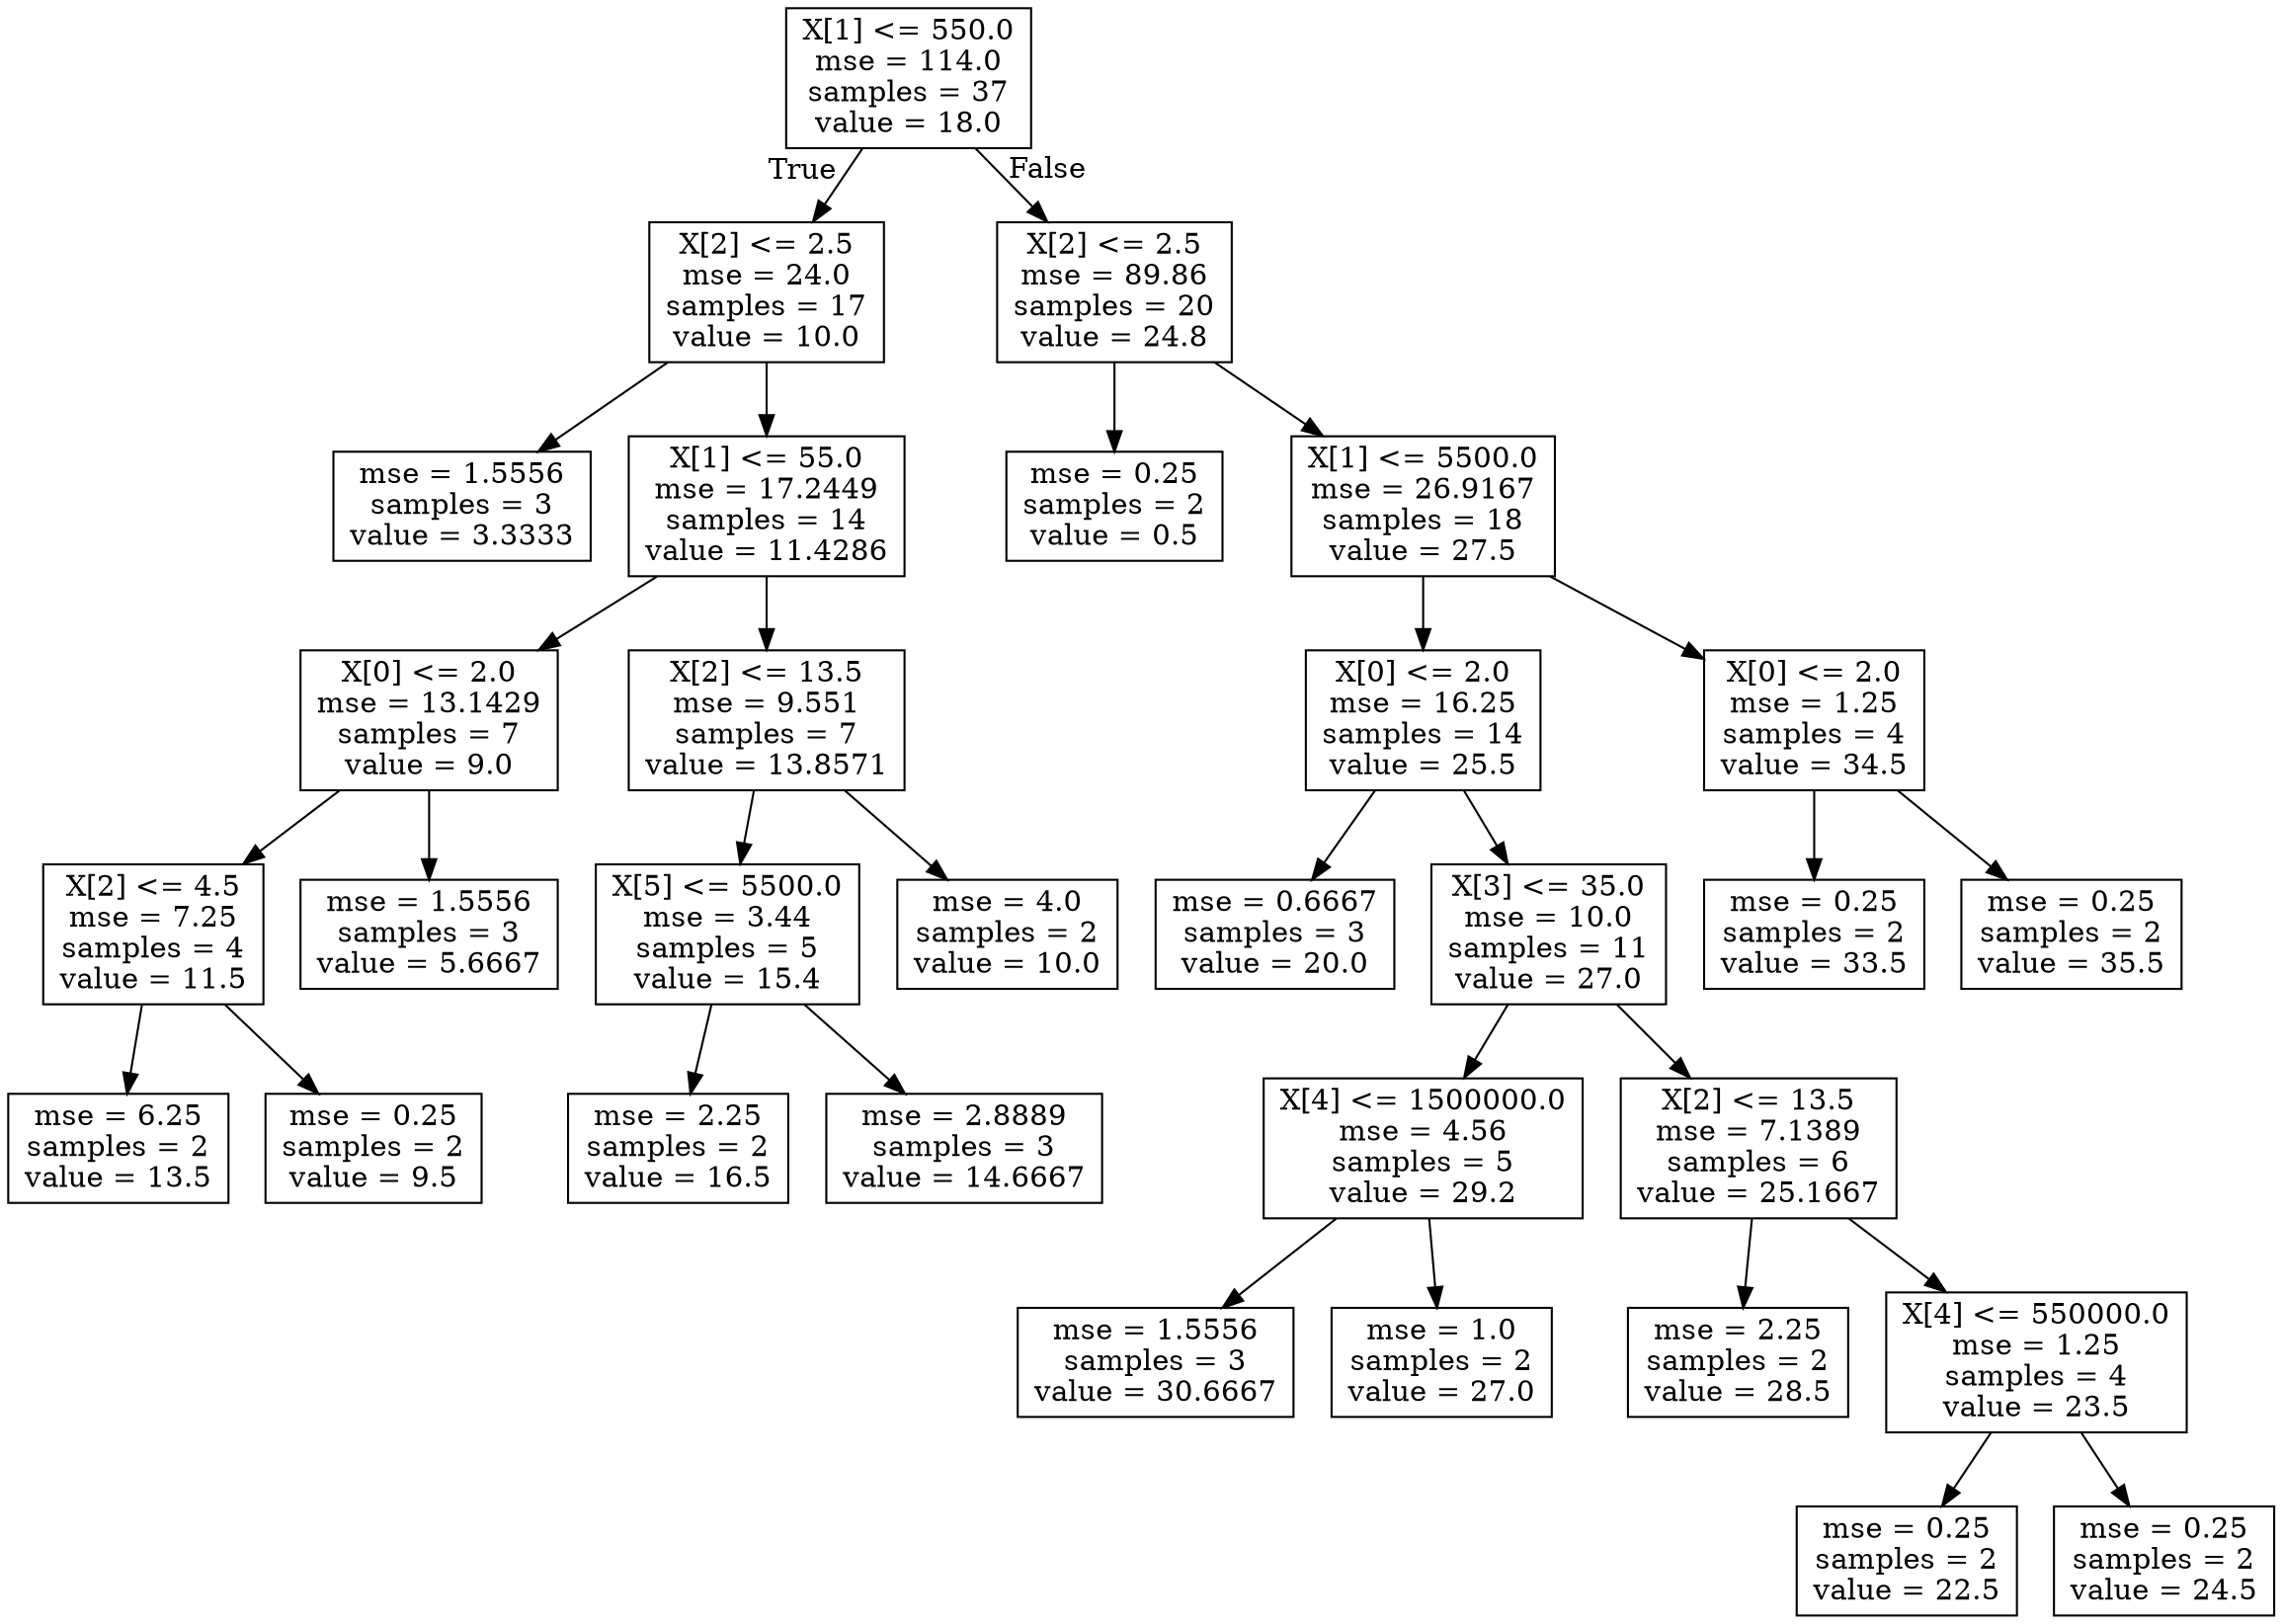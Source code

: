 digraph Tree {
node [shape=box] ;
0 [label="X[1] <= 550.0\nmse = 114.0\nsamples = 37\nvalue = 18.0"] ;
1 [label="X[2] <= 2.5\nmse = 24.0\nsamples = 17\nvalue = 10.0"] ;
0 -> 1 [labeldistance=2.5, labelangle=45, headlabel="True"] ;
2 [label="mse = 1.5556\nsamples = 3\nvalue = 3.3333"] ;
1 -> 2 ;
3 [label="X[1] <= 55.0\nmse = 17.2449\nsamples = 14\nvalue = 11.4286"] ;
1 -> 3 ;
4 [label="X[0] <= 2.0\nmse = 13.1429\nsamples = 7\nvalue = 9.0"] ;
3 -> 4 ;
5 [label="X[2] <= 4.5\nmse = 7.25\nsamples = 4\nvalue = 11.5"] ;
4 -> 5 ;
6 [label="mse = 6.25\nsamples = 2\nvalue = 13.5"] ;
5 -> 6 ;
7 [label="mse = 0.25\nsamples = 2\nvalue = 9.5"] ;
5 -> 7 ;
8 [label="mse = 1.5556\nsamples = 3\nvalue = 5.6667"] ;
4 -> 8 ;
9 [label="X[2] <= 13.5\nmse = 9.551\nsamples = 7\nvalue = 13.8571"] ;
3 -> 9 ;
10 [label="X[5] <= 5500.0\nmse = 3.44\nsamples = 5\nvalue = 15.4"] ;
9 -> 10 ;
11 [label="mse = 2.25\nsamples = 2\nvalue = 16.5"] ;
10 -> 11 ;
12 [label="mse = 2.8889\nsamples = 3\nvalue = 14.6667"] ;
10 -> 12 ;
13 [label="mse = 4.0\nsamples = 2\nvalue = 10.0"] ;
9 -> 13 ;
14 [label="X[2] <= 2.5\nmse = 89.86\nsamples = 20\nvalue = 24.8"] ;
0 -> 14 [labeldistance=2.5, labelangle=-45, headlabel="False"] ;
15 [label="mse = 0.25\nsamples = 2\nvalue = 0.5"] ;
14 -> 15 ;
16 [label="X[1] <= 5500.0\nmse = 26.9167\nsamples = 18\nvalue = 27.5"] ;
14 -> 16 ;
17 [label="X[0] <= 2.0\nmse = 16.25\nsamples = 14\nvalue = 25.5"] ;
16 -> 17 ;
18 [label="mse = 0.6667\nsamples = 3\nvalue = 20.0"] ;
17 -> 18 ;
19 [label="X[3] <= 35.0\nmse = 10.0\nsamples = 11\nvalue = 27.0"] ;
17 -> 19 ;
20 [label="X[4] <= 1500000.0\nmse = 4.56\nsamples = 5\nvalue = 29.2"] ;
19 -> 20 ;
21 [label="mse = 1.5556\nsamples = 3\nvalue = 30.6667"] ;
20 -> 21 ;
22 [label="mse = 1.0\nsamples = 2\nvalue = 27.0"] ;
20 -> 22 ;
23 [label="X[2] <= 13.5\nmse = 7.1389\nsamples = 6\nvalue = 25.1667"] ;
19 -> 23 ;
24 [label="mse = 2.25\nsamples = 2\nvalue = 28.5"] ;
23 -> 24 ;
25 [label="X[4] <= 550000.0\nmse = 1.25\nsamples = 4\nvalue = 23.5"] ;
23 -> 25 ;
26 [label="mse = 0.25\nsamples = 2\nvalue = 22.5"] ;
25 -> 26 ;
27 [label="mse = 0.25\nsamples = 2\nvalue = 24.5"] ;
25 -> 27 ;
28 [label="X[0] <= 2.0\nmse = 1.25\nsamples = 4\nvalue = 34.5"] ;
16 -> 28 ;
29 [label="mse = 0.25\nsamples = 2\nvalue = 33.5"] ;
28 -> 29 ;
30 [label="mse = 0.25\nsamples = 2\nvalue = 35.5"] ;
28 -> 30 ;
}